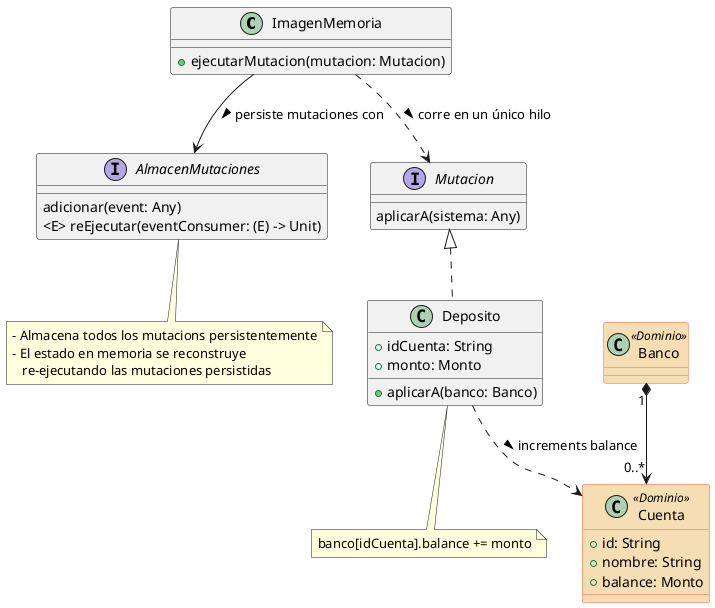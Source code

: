@startuml
skinparam class {
    BackgroundColor<<Dominio>> Wheat
    BorderColor<<Dominio>> Tomato
}

class ImagenMemoria {
    + ejecutarMutacion(mutacion: Mutacion)
}

interface AlmacenMutaciones {
    adicionar(event: Any)
    <E> reEjecutar(eventConsumer: (E) -> Unit)
}
ImagenMemoria --> AlmacenMutaciones: persiste mutaciones con >
note bottom of AlmacenMutaciones
    - Almacena todos los mutacions persistentemente
    - El estado en memoria se reconstruye
       re-ejecutando las mutaciones persistidas
end note

interface Mutacion {
    aplicarA(sistema: Any)
}
ImagenMemoria ..> Mutacion: corre en un único hilo >

class Banco <<Dominio>> {
}
class Cuenta <<Dominio>> {
    + id: String
    + nombre: String
    + balance: Monto
}
Banco "1" *--> "0..*" Cuenta

class Deposito implements Mutacion {
    + idCuenta: String
    + monto: Monto
    + aplicarA(banco: Banco)
}
Deposito ..> Cuenta: increments balance >
note bottom of Deposito
    banco[idCuenta].balance += monto
end note

@enduml